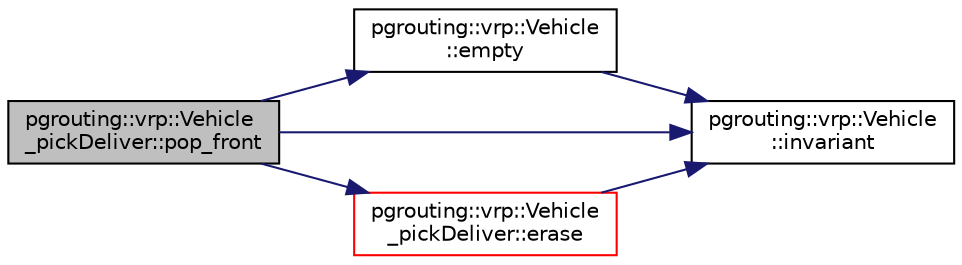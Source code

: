 digraph "pgrouting::vrp::Vehicle_pickDeliver::pop_front"
{
  edge [fontname="Helvetica",fontsize="10",labelfontname="Helvetica",labelfontsize="10"];
  node [fontname="Helvetica",fontsize="10",shape=record];
  rankdir="LR";
  Node958 [label="pgrouting::vrp::Vehicle\l_pickDeliver::pop_front",height=0.2,width=0.4,color="black", fillcolor="grey75", style="filled", fontcolor="black"];
  Node958 -> Node959 [color="midnightblue",fontsize="10",style="solid",fontname="Helvetica"];
  Node959 [label="pgrouting::vrp::Vehicle\l::empty",height=0.2,width=0.4,color="black", fillcolor="white", style="filled",URL="$classpgrouting_1_1vrp_1_1Vehicle.html#a65bf4bc2763295f93cfed232690c4e6c",tooltip="return true when no nodes are in the truck "];
  Node959 -> Node960 [color="midnightblue",fontsize="10",style="solid",fontname="Helvetica"];
  Node960 [label="pgrouting::vrp::Vehicle\l::invariant",height=0.2,width=0.4,color="black", fillcolor="white", style="filled",URL="$classpgrouting_1_1vrp_1_1Vehicle.html#a29bf7e33dfb519d7abb8648c2d631d30",tooltip="Invariant The path must: "];
  Node958 -> Node961 [color="midnightblue",fontsize="10",style="solid",fontname="Helvetica"];
  Node961 [label="pgrouting::vrp::Vehicle\l_pickDeliver::erase",height=0.2,width=0.4,color="red", fillcolor="white", style="filled",URL="$classpgrouting_1_1vrp_1_1Vehicle__pickDeliver.html#a3824b3c3af974687c0bdcc9aab615350"];
  Node961 -> Node960 [color="midnightblue",fontsize="10",style="solid",fontname="Helvetica"];
  Node958 -> Node960 [color="midnightblue",fontsize="10",style="solid",fontname="Helvetica"];
}
